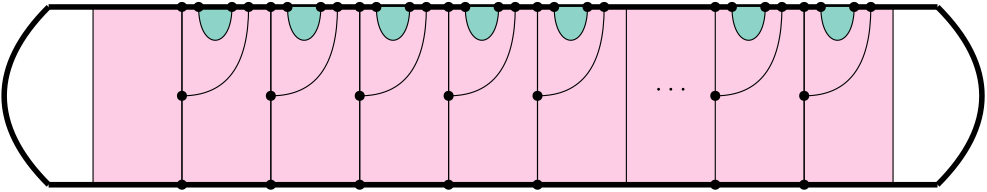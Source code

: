 <?xml version="1.0"?>
<!DOCTYPE ipe SYSTEM "ipe.dtd">
<ipe version="70206" creator="Ipe 7.2.7">
<info created="D:20180930100449" modified="D:20180930101612"/>
<ipestyle name="basic">
<symbol name="arrow/arc(spx)">
<path stroke="sym-stroke" fill="sym-stroke" pen="sym-pen">
0 0 m
-1 0.333 l
-1 -0.333 l
h
</path>
</symbol>
<symbol name="arrow/farc(spx)">
<path stroke="sym-stroke" fill="white" pen="sym-pen">
0 0 m
-1 0.333 l
-1 -0.333 l
h
</path>
</symbol>
<symbol name="arrow/ptarc(spx)">
<path stroke="sym-stroke" fill="sym-stroke" pen="sym-pen">
0 0 m
-1 0.333 l
-0.8 0 l
-1 -0.333 l
h
</path>
</symbol>
<symbol name="arrow/fptarc(spx)">
<path stroke="sym-stroke" fill="white" pen="sym-pen">
0 0 m
-1 0.333 l
-0.8 0 l
-1 -0.333 l
h
</path>
</symbol>
<symbol name="mark/circle(sx)" transformations="translations">
<path fill="sym-stroke">
0.6 0 0 0.6 0 0 e
0.4 0 0 0.4 0 0 e
</path>
</symbol>
<symbol name="mark/disk(sx)" transformations="translations">
<path fill="sym-stroke">
0.6 0 0 0.6 0 0 e
</path>
</symbol>
<symbol name="mark/fdisk(sfx)" transformations="translations">
<group>
<path fill="sym-fill">
0.5 0 0 0.5 0 0 e
</path>
<path fill="sym-stroke" fillrule="eofill">
0.6 0 0 0.6 0 0 e
0.4 0 0 0.4 0 0 e
</path>
</group>
</symbol>
<symbol name="mark/box(sx)" transformations="translations">
<path fill="sym-stroke" fillrule="eofill">
-0.6 -0.6 m
0.6 -0.6 l
0.6 0.6 l
-0.6 0.6 l
h
-0.4 -0.4 m
0.4 -0.4 l
0.4 0.4 l
-0.4 0.4 l
h
</path>
</symbol>
<symbol name="mark/square(sx)" transformations="translations">
<path fill="sym-stroke">
-0.6 -0.6 m
0.6 -0.6 l
0.6 0.6 l
-0.6 0.6 l
h
</path>
</symbol>
<symbol name="mark/fsquare(sfx)" transformations="translations">
<group>
<path fill="sym-fill">
-0.5 -0.5 m
0.5 -0.5 l
0.5 0.5 l
-0.5 0.5 l
h
</path>
<path fill="sym-stroke" fillrule="eofill">
-0.6 -0.6 m
0.6 -0.6 l
0.6 0.6 l
-0.6 0.6 l
h
-0.4 -0.4 m
0.4 -0.4 l
0.4 0.4 l
-0.4 0.4 l
h
</path>
</group>
</symbol>
<symbol name="mark/cross(sx)" transformations="translations">
<group>
<path fill="sym-stroke">
-0.43 -0.57 m
0.57 0.43 l
0.43 0.57 l
-0.57 -0.43 l
h
</path>
<path fill="sym-stroke">
-0.43 0.57 m
0.57 -0.43 l
0.43 -0.57 l
-0.57 0.43 l
h
</path>
</group>
</symbol>
<symbol name="arrow/fnormal(spx)">
<path stroke="sym-stroke" fill="white" pen="sym-pen">
0 0 m
-1 0.333 l
-1 -0.333 l
h
</path>
</symbol>
<symbol name="arrow/pointed(spx)">
<path stroke="sym-stroke" fill="sym-stroke" pen="sym-pen">
0 0 m
-1 0.333 l
-0.8 0 l
-1 -0.333 l
h
</path>
</symbol>
<symbol name="arrow/fpointed(spx)">
<path stroke="sym-stroke" fill="white" pen="sym-pen">
0 0 m
-1 0.333 l
-0.8 0 l
-1 -0.333 l
h
</path>
</symbol>
<symbol name="arrow/linear(spx)">
<path stroke="sym-stroke" pen="sym-pen">
-1 0.333 m
0 0 l
-1 -0.333 l
</path>
</symbol>
<symbol name="arrow/fdouble(spx)">
<path stroke="sym-stroke" fill="white" pen="sym-pen">
0 0 m
-1 0.333 l
-1 -0.333 l
h
-1 0 m
-2 0.333 l
-2 -0.333 l
h
</path>
</symbol>
<symbol name="arrow/double(spx)">
<path stroke="sym-stroke" fill="sym-stroke" pen="sym-pen">
0 0 m
-1 0.333 l
-1 -0.333 l
h
-1 0 m
-2 0.333 l
-2 -0.333 l
h
</path>
</symbol>
<pen name="heavier" value="0.8"/>
<pen name="fat" value="1.2"/>
<pen name="ultrafat" value="2"/>
<symbolsize name="large" value="5"/>
<symbolsize name="small" value="2"/>
<symbolsize name="tiny" value="1.1"/>
<arrowsize name="large" value="10"/>
<arrowsize name="small" value="5"/>
<arrowsize name="tiny" value="3"/>
<color name="red" value="1 0 0"/>
<color name="green" value="0 1 0"/>
<color name="blue" value="0 0 1"/>
<color name="yellow" value="1 1 0"/>
<color name="orange" value="1 0.647 0"/>
<color name="gold" value="1 0.843 0"/>
<color name="purple" value="0.627 0.125 0.941"/>
<color name="gray" value="0.745"/>
<color name="brown" value="0.647 0.165 0.165"/>
<color name="navy" value="0 0 0.502"/>
<color name="pink" value="1 0.753 0.796"/>
<color name="seagreen" value="0.18 0.545 0.341"/>
<color name="turquoise" value="0.251 0.878 0.816"/>
<color name="violet" value="0.933 0.51 0.933"/>
<color name="darkblue" value="0 0 0.545"/>
<color name="darkcyan" value="0 0.545 0.545"/>
<color name="darkgray" value="0.663"/>
<color name="darkgreen" value="0 0.392 0"/>
<color name="darkmagenta" value="0.545 0 0.545"/>
<color name="darkorange" value="1 0.549 0"/>
<color name="darkred" value="0.545 0 0"/>
<color name="lightblue" value="0.678 0.847 0.902"/>
<color name="lightcyan" value="0.878 1 1"/>
<color name="lightgray" value="0.827"/>
<color name="lightgreen" value="0.565 0.933 0.565"/>
<color name="lightyellow" value="1 1 0.878"/>
<dashstyle name="dashed" value="[4] 0"/>
<dashstyle name="dotted" value="[1 3] 0"/>
<dashstyle name="dash dotted" value="[4 2 1 2] 0"/>
<dashstyle name="dash dot dotted" value="[4 2 1 2 1 2] 0"/>
<textsize name="large" value="\large"/>
<textsize name="Large" value="\Large"/>
<textsize name="LARGE" value="\LARGE"/>
<textsize name="huge" value="\huge"/>
<textsize name="Huge" value="\Huge"/>
<textsize name="small" value="\small"/>
<textsize name="footnote" value="\footnotesize"/>
<textsize name="tiny" value="\tiny"/>
<textstyle name="center" begin="\begin{center}" end="\end{center}"/>
<textstyle name="itemize" begin="\begin{itemize}" end="\end{itemize}"/>
<textstyle name="item" begin="\begin{itemize}\item{}" end="\end{itemize}"/>
<gridsize name="4 pts" value="4"/>
<gridsize name="8 pts (~3 mm)" value="8"/>
<gridsize name="16 pts (~6 mm)" value="16"/>
<gridsize name="32 pts (~12 mm)" value="32"/>
<gridsize name="10 pts (~3.5 mm)" value="10"/>
<gridsize name="20 pts (~7 mm)" value="20"/>
<gridsize name="14 pts (~5 mm)" value="14"/>
<gridsize name="28 pts (~10 mm)" value="28"/>
<gridsize name="56 pts (~20 mm)" value="56"/>
<anglesize name="90 deg" value="90"/>
<anglesize name="60 deg" value="60"/>
<anglesize name="45 deg" value="45"/>
<anglesize name="30 deg" value="30"/>
<anglesize name="22.5 deg" value="22.5"/>
<opacity name="10%" value="0.1"/>
<opacity name="30%" value="0.3"/>
<opacity name="50%" value="0.5"/>
<opacity name="75%" value="0.75"/>
<tiling name="falling" angle="-60" step="4" width="1"/>
<tiling name="rising" angle="30" step="4" width="1"/>
</ipestyle>
<ipestyle name="brew">
<color name="brew1" value="0.941 0.973 1"/>
<color name="brew1" value="0.552 0.827 0.78"/>
<color name="brew2" value="1 1 0.701"/>
<color name="brew3" value="0.745 0.729 0.854"/>
<color name="brew4" value="0.984 0.501 0.447"/>
<color name="brew5" value="0.501 0.694 0.827"/>
<color name="brew6" value="0.992 0.705 0.384"/>
<color name="brew7" value="0.701 0.87 0.411"/>
<color name="brew8" value="0.988 0.803 0.898"/>
</ipestyle>
<page>
<layer name="alpha"/>
<view layers="alpha" active="alpha"/>
<path layer="alpha" fill="brew8">
64 768 m
64 704 l
352 704 l
352 768 l
h
</path>
<path matrix="1 0 0 1 2 0" stroke="black" fill="brew1">
100 768 m
100 752
112 752
112 768 c
</path>
<path stroke="black">
128 768 m
128 704 l
160 704 l
160 768 l
h
</path>
<path matrix="1 0 0 1 32 0" stroke="black">
128 768 m
128 704 l
160 704 l
160 768 l
h
</path>
<path matrix="1 0 0 1 64 0" stroke="black">
128 768 m
128 704 l
160 704 l
160 768 l
h
</path>
<path matrix="1 0 0 1 96 0" stroke="black">
128 768 m
128 704 l
160 704 l
160 768 l
h
</path>
<text transformations="translations" pos="272 736" stroke="black" type="label" width="11.623" height="4.428" depth="0" halign="center" valign="baseline" style="math">\cdots</text>
<path matrix="1 0 0 1 160 0" stroke="black">
128 768 m
128 704 l
160 704 l
160 768 l
h
</path>
<path matrix="1 0 0 1 192 0" stroke="black">
128 768 m
128 704 l
160 704 l
160 768 l
h
</path>
<path matrix="1 0 0 1 -32 0" stroke="black">
128 768 m
128 704 l
160 704 l
160 768 l
h
</path>
<path stroke="black">
64 768 m
64 704 l
96 704 l
96 768 l
h
</path>
<path stroke="black" pen="ultrafat">
48 768 m
368 768 l
</path>
<path stroke="black" pen="ultrafat">
48 704 m
368 704 l
</path>
<path stroke="black" pen="ultrafat">
368 704 m
400 736
368 768 c
</path>
<path stroke="black" pen="ultrafat">
48 768 m
16 736
48 704 c
</path>
<path stroke="black">
96 736 m
120 736
120 768 c
</path>
<use name="mark/disk(sx)" pos="96 736" size="normal" stroke="black"/>
<use matrix="1 0 0 1 2 0" name="mark/disk(sx)" pos="100 768" size="normal" stroke="black"/>
<use name="mark/disk(sx)" pos="96 768" size="normal" stroke="black"/>
<use matrix="1 0 0 1 2 0" name="mark/disk(sx)" pos="112 768" size="normal" stroke="black"/>
<use name="mark/disk(sx)" pos="120 768" size="normal" stroke="black"/>
<use name="mark/disk(sx)" pos="96 704" size="normal" stroke="black"/>
<path matrix="1 0 0 1 34 0" stroke="black" fill="brew1">
100 768 m
100 752
112 752
112 768 c
</path>
<path matrix="1 0 0 1 32 0" stroke="black">
96 736 m
120 736
120 768 c
</path>
<use matrix="1 0 0 1 32 0" name="mark/disk(sx)" pos="96 736" size="normal" stroke="black"/>
<use matrix="1 0 0 1 34 0" name="mark/disk(sx)" pos="100 768" size="normal" stroke="black"/>
<use matrix="1 0 0 1 32 0" name="mark/disk(sx)" pos="96 768" size="normal" stroke="black"/>
<use matrix="1 0 0 1 34 0" name="mark/disk(sx)" pos="112 768" size="normal" stroke="black"/>
<use matrix="1 0 0 1 32 0" name="mark/disk(sx)" pos="120 768" size="normal" stroke="black"/>
<use matrix="1 0 0 1 32 0" name="mark/disk(sx)" pos="96 704" size="normal" stroke="black"/>
<path matrix="1 0 0 1 66 0" stroke="black" fill="brew1">
100 768 m
100 752
112 752
112 768 c
</path>
<path matrix="1 0 0 1 64 0" stroke="black">
96 736 m
120 736
120 768 c
</path>
<use matrix="1 0 0 1 64 0" name="mark/disk(sx)" pos="96 736" size="normal" stroke="black"/>
<use matrix="1 0 0 1 66 0" name="mark/disk(sx)" pos="100 768" size="normal" stroke="black"/>
<use matrix="1 0 0 1 64 0" name="mark/disk(sx)" pos="96 768" size="normal" stroke="black"/>
<use matrix="1 0 0 1 66 0" name="mark/disk(sx)" pos="112 768" size="normal" stroke="black"/>
<use matrix="1 0 0 1 64 0" name="mark/disk(sx)" pos="120 768" size="normal" stroke="black"/>
<use matrix="1 0 0 1 64 0" name="mark/disk(sx)" pos="96 704" size="normal" stroke="black"/>
<path matrix="1 0 0 1 98 0" stroke="black" fill="brew1">
100 768 m
100 752
112 752
112 768 c
</path>
<path matrix="1 0 0 1 96 0" stroke="black">
96 736 m
120 736
120 768 c
</path>
<use matrix="1 0 0 1 96 0" name="mark/disk(sx)" pos="96 736" size="normal" stroke="black"/>
<use matrix="1 0 0 1 98 0" name="mark/disk(sx)" pos="100 768" size="normal" stroke="black"/>
<use matrix="1 0 0 1 96 0" name="mark/disk(sx)" pos="96 768" size="normal" stroke="black"/>
<use matrix="1 0 0 1 98 0" name="mark/disk(sx)" pos="112 768" size="normal" stroke="black"/>
<use matrix="1 0 0 1 96 0" name="mark/disk(sx)" pos="120 768" size="normal" stroke="black"/>
<use matrix="1 0 0 1 96 0" name="mark/disk(sx)" pos="96 704" size="normal" stroke="black"/>
<path matrix="1 0 0 1 130 0" stroke="black" fill="brew1">
100 768 m
100 752
112 752
112 768 c
</path>
<path matrix="1 0 0 1 128 0" stroke="black">
96 736 m
120 736
120 768 c
</path>
<use matrix="1 0 0 1 128 0" name="mark/disk(sx)" pos="96 736" size="normal" stroke="black"/>
<use matrix="1 0 0 1 130 0" name="mark/disk(sx)" pos="100 768" size="normal" stroke="black"/>
<use matrix="1 0 0 1 128 0" name="mark/disk(sx)" pos="96 768" size="normal" stroke="black"/>
<use matrix="1 0 0 1 130 0" name="mark/disk(sx)" pos="112 768" size="normal" stroke="black"/>
<use matrix="1 0 0 1 128 0" name="mark/disk(sx)" pos="120 768" size="normal" stroke="black"/>
<use matrix="1 0 0 1 128 0" name="mark/disk(sx)" pos="96 704" size="normal" stroke="black"/>
<path matrix="1 0 0 1 194 0" stroke="black" fill="brew1">
100 768 m
100 752
112 752
112 768 c
</path>
<path matrix="1 0 0 1 192 0" stroke="black">
96 736 m
120 736
120 768 c
</path>
<use matrix="1 0 0 1 192 0" name="mark/disk(sx)" pos="96 736" size="normal" stroke="black"/>
<use matrix="1 0 0 1 194 0" name="mark/disk(sx)" pos="100 768" size="normal" stroke="black"/>
<use matrix="1 0 0 1 192 0" name="mark/disk(sx)" pos="96 768" size="normal" stroke="black"/>
<use matrix="1 0 0 1 194 0" name="mark/disk(sx)" pos="112 768" size="normal" stroke="black"/>
<use matrix="1 0 0 1 192 0" name="mark/disk(sx)" pos="120 768" size="normal" stroke="black"/>
<use matrix="1 0 0 1 192 0" name="mark/disk(sx)" pos="96 704" size="normal" stroke="black"/>
<path matrix="1 0 0 1 226 0" stroke="black" fill="brew1">
100 768 m
100 752
112 752
112 768 c
</path>
<path matrix="1 0 0 1 224 0" stroke="black">
96 736 m
120 736
120 768 c
</path>
<use matrix="1 0 0 1 224 0" name="mark/disk(sx)" pos="96 736" size="normal" stroke="black"/>
<use matrix="1 0 0 1 226 0" name="mark/disk(sx)" pos="100 768" size="normal" stroke="black"/>
<use matrix="1 0 0 1 224 0" name="mark/disk(sx)" pos="96 768" size="normal" stroke="black"/>
<use matrix="1 0 0 1 226 0" name="mark/disk(sx)" pos="112 768" size="normal" stroke="black"/>
<use matrix="1 0 0 1 224 0" name="mark/disk(sx)" pos="120 768" size="normal" stroke="black"/>
<use matrix="1 0 0 1 224 0" name="mark/disk(sx)" pos="96 704" size="normal" stroke="black"/>
</page>
</ipe>
